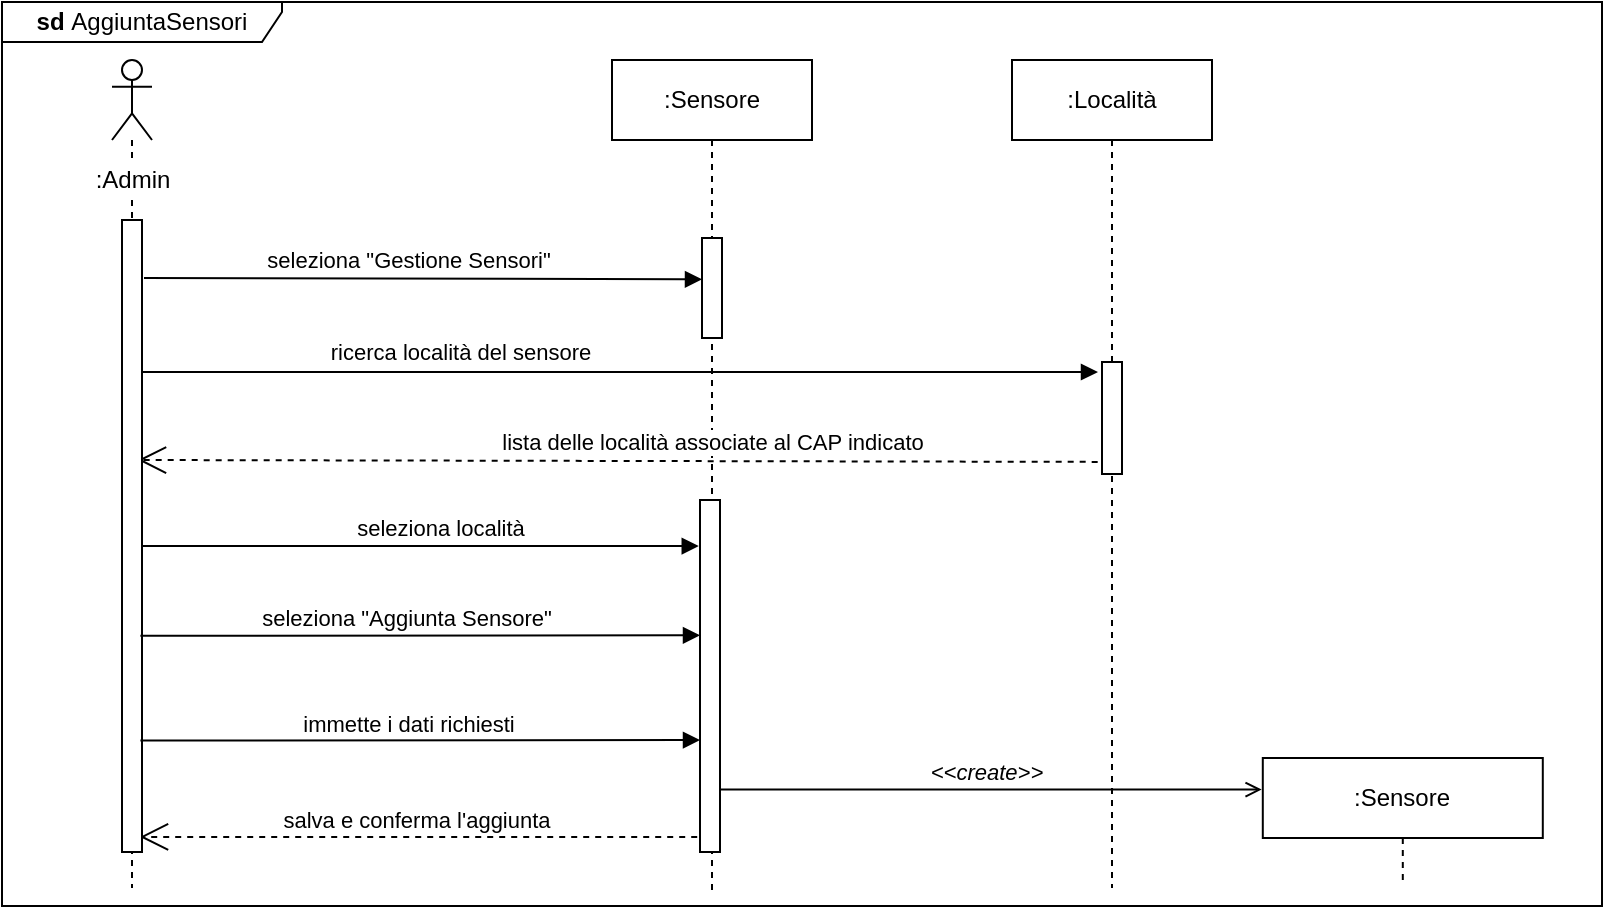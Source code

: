 <mxfile version="13.9.9" type="device"><diagram id="MIO8tU1UEvl1B__BIQpK" name="Page-1"><mxGraphModel dx="852" dy="1663" grid="1" gridSize="1" guides="1" tooltips="1" connect="1" arrows="1" fold="1" page="1" pageScale="1" pageWidth="827" pageHeight="1169" math="0" shadow="0"><root><mxCell id="0"/><mxCell id="1" parent="0"/><mxCell id="Nisoim9MYBDbJ_2zVvk4-1" value="" style="endArrow=open;endFill=1;endSize=6;html=1;entryX=-0.004;entryY=0.247;entryDx=0;entryDy=0;entryPerimeter=0;startSize=8;" parent="1" source="nsyq-mNYDq9cqNxwYYSp-21" target="Nisoim9MYBDbJ_2zVvk4-2" edge="1"><mxGeometry width="160" relative="1" as="geometry"><mxPoint x="580.0" y="-756.619" as="sourcePoint"/><mxPoint x="685.4" y="-757" as="targetPoint"/></mxGeometry></mxCell><mxCell id="nsyq-mNYDq9cqNxwYYSp-26" value="" style="html=1;verticalAlign=bottom;startArrow=none;endArrow=block;startSize=8;startFill=0;" parent="1" source="nsyq-mNYDq9cqNxwYYSp-17" edge="1"><mxGeometry relative="1" as="geometry"><mxPoint x="150" y="-930" as="sourcePoint"/><mxPoint x="613" y="-964" as="targetPoint"/></mxGeometry></mxCell><mxCell id="ORToput19fKV2EuOsulp-1" value="&lt;b&gt;sd &lt;/b&gt;AggiuntaSensori" style="shape=umlFrame;whiteSpace=wrap;html=1;width=140;height=20;" parent="1" vertex="1"><mxGeometry x="65" y="-1149" width="800" height="452" as="geometry"/></mxCell><mxCell id="nsyq-mNYDq9cqNxwYYSp-15" value="" style="endArrow=open;dashed=1;endFill=0;endSize=12;html=1;entryX=0.99;entryY=0.998;entryDx=0;entryDy=0;entryPerimeter=0;" parent="1" edge="1"><mxGeometry width="160" relative="1" as="geometry"><mxPoint x="418.6" y="-731.518" as="sourcePoint"/><mxPoint x="134.0" y="-731.518" as="targetPoint"/></mxGeometry></mxCell><mxCell id="nsyq-mNYDq9cqNxwYYSp-16" value="" style="endArrow=open;dashed=1;endFill=0;endSize=12;html=1;" parent="1" edge="1"><mxGeometry width="160" relative="1" as="geometry"><mxPoint x="618.84" y="-919.04" as="sourcePoint"/><mxPoint x="133" y="-920" as="targetPoint"/></mxGeometry></mxCell><mxCell id="nsyq-mNYDq9cqNxwYYSp-17" value="" style="shape=umlLifeline;participant=umlActor;perimeter=lifelinePerimeter;whiteSpace=wrap;html=1;container=1;collapsible=0;recursiveResize=0;verticalAlign=top;spacingTop=36;outlineConnect=0;" parent="1" vertex="1"><mxGeometry x="120" y="-1120" width="20" height="414" as="geometry"/></mxCell><mxCell id="nsyq-mNYDq9cqNxwYYSp-18" value="" style="html=1;points=[];perimeter=orthogonalPerimeter;" parent="nsyq-mNYDq9cqNxwYYSp-17" vertex="1"><mxGeometry x="5" y="80" width="10" height="316" as="geometry"/></mxCell><mxCell id="nsyq-mNYDq9cqNxwYYSp-19" value=":Admin" style="text;html=1;strokeColor=none;align=center;verticalAlign=middle;whiteSpace=wrap;rounded=0;fillColor=#ffffff;" parent="1" vertex="1"><mxGeometry x="88.75" y="-1070" width="82.5" height="20" as="geometry"/></mxCell><mxCell id="nsyq-mNYDq9cqNxwYYSp-20" value="" style="html=1;verticalAlign=bottom;startArrow=none;endArrow=block;startSize=8;startFill=0;entryX=0;entryY=0.413;entryDx=0;entryDy=0;entryPerimeter=0;" parent="1" target="nsyq-mNYDq9cqNxwYYSp-22" edge="1"><mxGeometry relative="1" as="geometry"><mxPoint x="136" y="-1011" as="sourcePoint"/><mxPoint x="414" y="-1010" as="targetPoint"/></mxGeometry></mxCell><mxCell id="nsyq-mNYDq9cqNxwYYSp-21" value=":Sensore" style="shape=umlLifeline;perimeter=lifelinePerimeter;whiteSpace=wrap;html=1;container=1;collapsible=0;recursiveResize=0;outlineConnect=0;" parent="1" vertex="1"><mxGeometry x="370" y="-1120" width="100" height="417" as="geometry"/></mxCell><mxCell id="nsyq-mNYDq9cqNxwYYSp-22" value="" style="html=1;points=[];perimeter=orthogonalPerimeter;" parent="nsyq-mNYDq9cqNxwYYSp-21" vertex="1"><mxGeometry x="45" y="89" width="10" height="50" as="geometry"/></mxCell><mxCell id="nsyq-mNYDq9cqNxwYYSp-23" value="&lt;font style=&quot;font-size: 11px&quot;&gt;seleziona &quot;Gestione Sensori&quot;&lt;/font&gt;" style="text;html=1;align=center;verticalAlign=middle;resizable=0;points=[];autosize=1;" parent="1" vertex="1"><mxGeometry x="188.3" y="-1030" width="160" height="20" as="geometry"/></mxCell><mxCell id="nsyq-mNYDq9cqNxwYYSp-24" value="" style="html=1;verticalAlign=bottom;startArrow=none;endArrow=block;startSize=8;startFill=0;entryX=0;entryY=0.995;entryDx=0;entryDy=0;entryPerimeter=0;exitX=1.019;exitY=0.304;exitDx=0;exitDy=0;exitPerimeter=0;" parent="1" edge="1"><mxGeometry relative="1" as="geometry"><mxPoint x="134.19" y="-832.08" as="sourcePoint"/><mxPoint x="414" y="-832.35" as="targetPoint"/></mxGeometry></mxCell><mxCell id="nsyq-mNYDq9cqNxwYYSp-25" value="&lt;font style=&quot;font-size: 11px&quot;&gt;seleziona &quot;Aggiunta Sensore&quot;&lt;/font&gt;" style="text;html=1;align=center;verticalAlign=middle;resizable=0;points=[];autosize=1;" parent="1" vertex="1"><mxGeometry x="189.3" y="-851" width="156" height="19" as="geometry"/></mxCell><mxCell id="nsyq-mNYDq9cqNxwYYSp-27" value="&lt;span style=&quot;font-size: 11px&quot;&gt;lista delle località associate al CAP indicato&lt;/span&gt;" style="text;html=1;align=center;verticalAlign=middle;resizable=0;points=[];autosize=1;labelBackgroundColor=#ffffff;fontSize=11;" parent="1" vertex="1"><mxGeometry x="309.34" y="-938" width="222" height="18" as="geometry"/></mxCell><mxCell id="nsyq-mNYDq9cqNxwYYSp-28" value=":Località" style="shape=umlLifeline;perimeter=lifelinePerimeter;whiteSpace=wrap;html=1;container=1;collapsible=0;recursiveResize=0;outlineConnect=0;" parent="1" vertex="1"><mxGeometry x="570" y="-1120" width="100" height="414" as="geometry"/></mxCell><mxCell id="nsyq-mNYDq9cqNxwYYSp-29" value="" style="html=1;points=[];perimeter=orthogonalPerimeter;" parent="nsyq-mNYDq9cqNxwYYSp-28" vertex="1"><mxGeometry x="45" y="151" width="10" height="56" as="geometry"/></mxCell><mxCell id="nsyq-mNYDq9cqNxwYYSp-30" value="&lt;font style=&quot;font-size: 11px&quot;&gt;ricerca località del sensore&lt;/font&gt;" style="text;html=1;align=center;verticalAlign=middle;resizable=0;points=[];autosize=1;" parent="1" vertex="1"><mxGeometry x="223" y="-984" width="141" height="19" as="geometry"/></mxCell><mxCell id="nsyq-mNYDq9cqNxwYYSp-31" value="" style="html=1;verticalAlign=bottom;startArrow=none;endArrow=block;startSize=8;startFill=0;entryX=-0.062;entryY=0.131;entryDx=0;entryDy=0;entryPerimeter=0;" parent="1" source="nsyq-mNYDq9cqNxwYYSp-18" target="nsyq-mNYDq9cqNxwYYSp-32" edge="1"><mxGeometry relative="1" as="geometry"><mxPoint x="148.3" y="-850.2" as="sourcePoint"/><mxPoint x="407" y="-883" as="targetPoint"/></mxGeometry></mxCell><mxCell id="nsyq-mNYDq9cqNxwYYSp-32" value="" style="html=1;points=[];perimeter=orthogonalPerimeter;" parent="1" vertex="1"><mxGeometry x="414" y="-900" width="10" height="176" as="geometry"/></mxCell><mxCell id="nsyq-mNYDq9cqNxwYYSp-33" value="seleziona località" style="text;html=1;align=center;verticalAlign=middle;resizable=0;points=[];autosize=1;fontSize=11;" parent="1" vertex="1"><mxGeometry x="236" y="-895" width="95" height="18" as="geometry"/></mxCell><mxCell id="nsyq-mNYDq9cqNxwYYSp-34" value="salva e conferma l'aggiunta" style="text;html=1;align=center;verticalAlign=middle;resizable=0;points=[];autosize=1;fontSize=11;" parent="1" vertex="1"><mxGeometry x="199" y="-749" width="145" height="18" as="geometry"/></mxCell><mxCell id="nsyq-mNYDq9cqNxwYYSp-35" value="" style="html=1;verticalAlign=bottom;startArrow=none;endArrow=block;startSize=8;startFill=0;entryX=0;entryY=0.995;entryDx=0;entryDy=0;entryPerimeter=0;exitX=1.019;exitY=0.304;exitDx=0;exitDy=0;exitPerimeter=0;" parent="1" edge="1"><mxGeometry relative="1" as="geometry"><mxPoint x="134.19" y="-779.73" as="sourcePoint"/><mxPoint x="414" y="-780" as="targetPoint"/></mxGeometry></mxCell><mxCell id="nsyq-mNYDq9cqNxwYYSp-36" value="&lt;font style=&quot;font-size: 11px&quot;&gt;immette i dati richiesti&lt;/font&gt;" style="text;html=1;align=center;verticalAlign=middle;resizable=0;points=[];autosize=1;" parent="1" vertex="1"><mxGeometry x="209" y="-798" width="117" height="19" as="geometry"/></mxCell><mxCell id="Nisoim9MYBDbJ_2zVvk4-2" value=":Sensore" style="shape=umlLifeline;perimeter=lifelinePerimeter;whiteSpace=wrap;html=1;container=1;collapsible=0;recursiveResize=0;outlineConnect=0;" parent="1" vertex="1"><mxGeometry x="695.4" y="-771" width="140" height="64" as="geometry"/></mxCell><mxCell id="Nisoim9MYBDbJ_2zVvk4-3" value="&lt;i&gt;&lt;font style=&quot;font-size: 11px&quot;&gt;&amp;lt;&amp;lt;create&amp;gt;&amp;gt;&lt;/font&gt;&lt;/i&gt;" style="text;html=1;align=center;verticalAlign=middle;resizable=0;points=[];autosize=1;" parent="1" vertex="1"><mxGeometry x="522" y="-774" width="70" height="20" as="geometry"/></mxCell></root></mxGraphModel></diagram></mxfile>